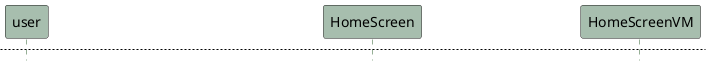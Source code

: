 @startuml HomeScreen Sequence Diagram 
skinparam sequence{
    ParticipantBackgroundColor #A7BEAE
    LifeLineBackgroundColor #E7E8D1
    LifeLineBorderColor #2C5F2D
    ActorBackgroundColor #FC766AFF
    ActorBorderColor #FC766AFF
    ArrowColor #B85042
    ArrowFontColor #234E70
}

newpage Create a New Avenger
autonumber
Hide footbox
user -> HomeScreen:  "+".button clicked
activate user
activate HomeScreen
HomeScreen -> HomeScreenVM: Invokes onClickCreateAvenger()
activate HomeScreenVM
HomeScreenVM --> HomeScreen: Returns
deactivate HomeScreenVM
HomeScreen --> user: Displays the popup.
deactivate HomeScreen
deactivate user

newpage Create Avenger - onchanged()
Hide footbox
user -> HomeScreen: User enters text on the TextField
activate user
activate HomeScreen
HomeScreen -> HomeScreenVM: Invokes onChanged()
activate HomeScreenVM
HomeScreenVM --> HomeScreen: Returns
deactivate HomeScreenVM
HomeScreen --> user: Displays the text
deactivate HomeScreen
deactivate user

newpage Create Avenger - Save the Text
Hide footbox
user ->HomeScreen: "save" button clicked
activate user
activate HomeScreen
HomeScreen -> HomeScreenVM: Invokes createNewAvenger()
activate HomeScreenVM
HomeScreenVM --> HomeScreen: Returns
deactivate HomeScreenVM
HomeScreen --> user: Displays the Created Avenger
deactivate HomeScreen
deactivate user

newpage Create Avenger - Close the popup
Hide footbox
user ->HomeScreen: "cancel" button clicked
activate user
activate HomeScreen
HomeScreen -> HomeScreenVM: Invokes navigateToPreviousScreen()
activate HomeScreenVM
HomeScreenVM --> HomeScreen: Returns
deactivate HomeScreenVM
HomeScreen --> user: Closes the popup and moves to previous Screen
deactivate HomeScreen
deactivate user


newpage Edit Avenger 
autonumber
Hide footbox
user -> HomeScreen:  "edit".iconbutton clicked
activate user
activate HomeScreen
HomeScreen -> HomeScreenVM: Invokes onClickEditAvenger()
activate HomeScreenVM
HomeScreenVM --> HomeScreen: Returns
deactivate HomeScreenVM
HomeScreen --> user: Displays the popup
deactivate HomeScreen
deactivate user

newpage Edit Avenger - onchanged()
Hide footbox
user -> HomeScreen: User enters text on the TextField
activate user
activate HomeScreen
HomeScreen -> HomeScreenVM: Invokes onChanged()
activate HomeScreenVM
HomeScreenVM --> HomeScreen: Returns
deactivate HomeScreenVM
HomeScreen --> user: Displays the text with the existing Avenger name
deactivate HomeScreen
deactivate user

newpage Edit Avenger - Update the Text
Hide footbox
user ->HomeScreen: "update" button clicked
activate user
activate HomeScreen
HomeScreen -> HomeScreenVM: Invokes editAvenger()
activate HomeScreenVM
HomeScreenVM --> HomeScreen: Returns
deactivate HomeScreenVM
HomeScreen --> user: Displays the edited Avenger
deactivate HomeScreen
deactivate user

newpage Edit Avenger - Close the Popup
Hide footbox
user ->HomeScreen: "Cancel" button clicked
activate user
activate HomeScreen
HomeScreen -> HomeScreenVM: Invokes navigateToPreviousScreen()
activate HomeScreenVM
HomeScreenVM --> HomeScreen: Returns
deactivate HomeScreenVM
HomeScreen --> user: Closes the popup and moves to previous Screen
deactivate HomeScreen
deactivate user

newpage Delete Avenger 
autonumber
Hide footbox
user -> HomeScreen: "delete".iconbutton clicked
activate user
activate HomeScreen
HomeScreen -> HomeScreenVM: Invokes onClickDeleteAvenger()
activate HomeScreenVM
HomeScreenVM --> HomeScreen: Returns
deactivate HomeScreenVM
HomeScreen --> user: Deletes the Avenger and displays the screen.
deactivate HomeScreen
deactivate user


@enduml